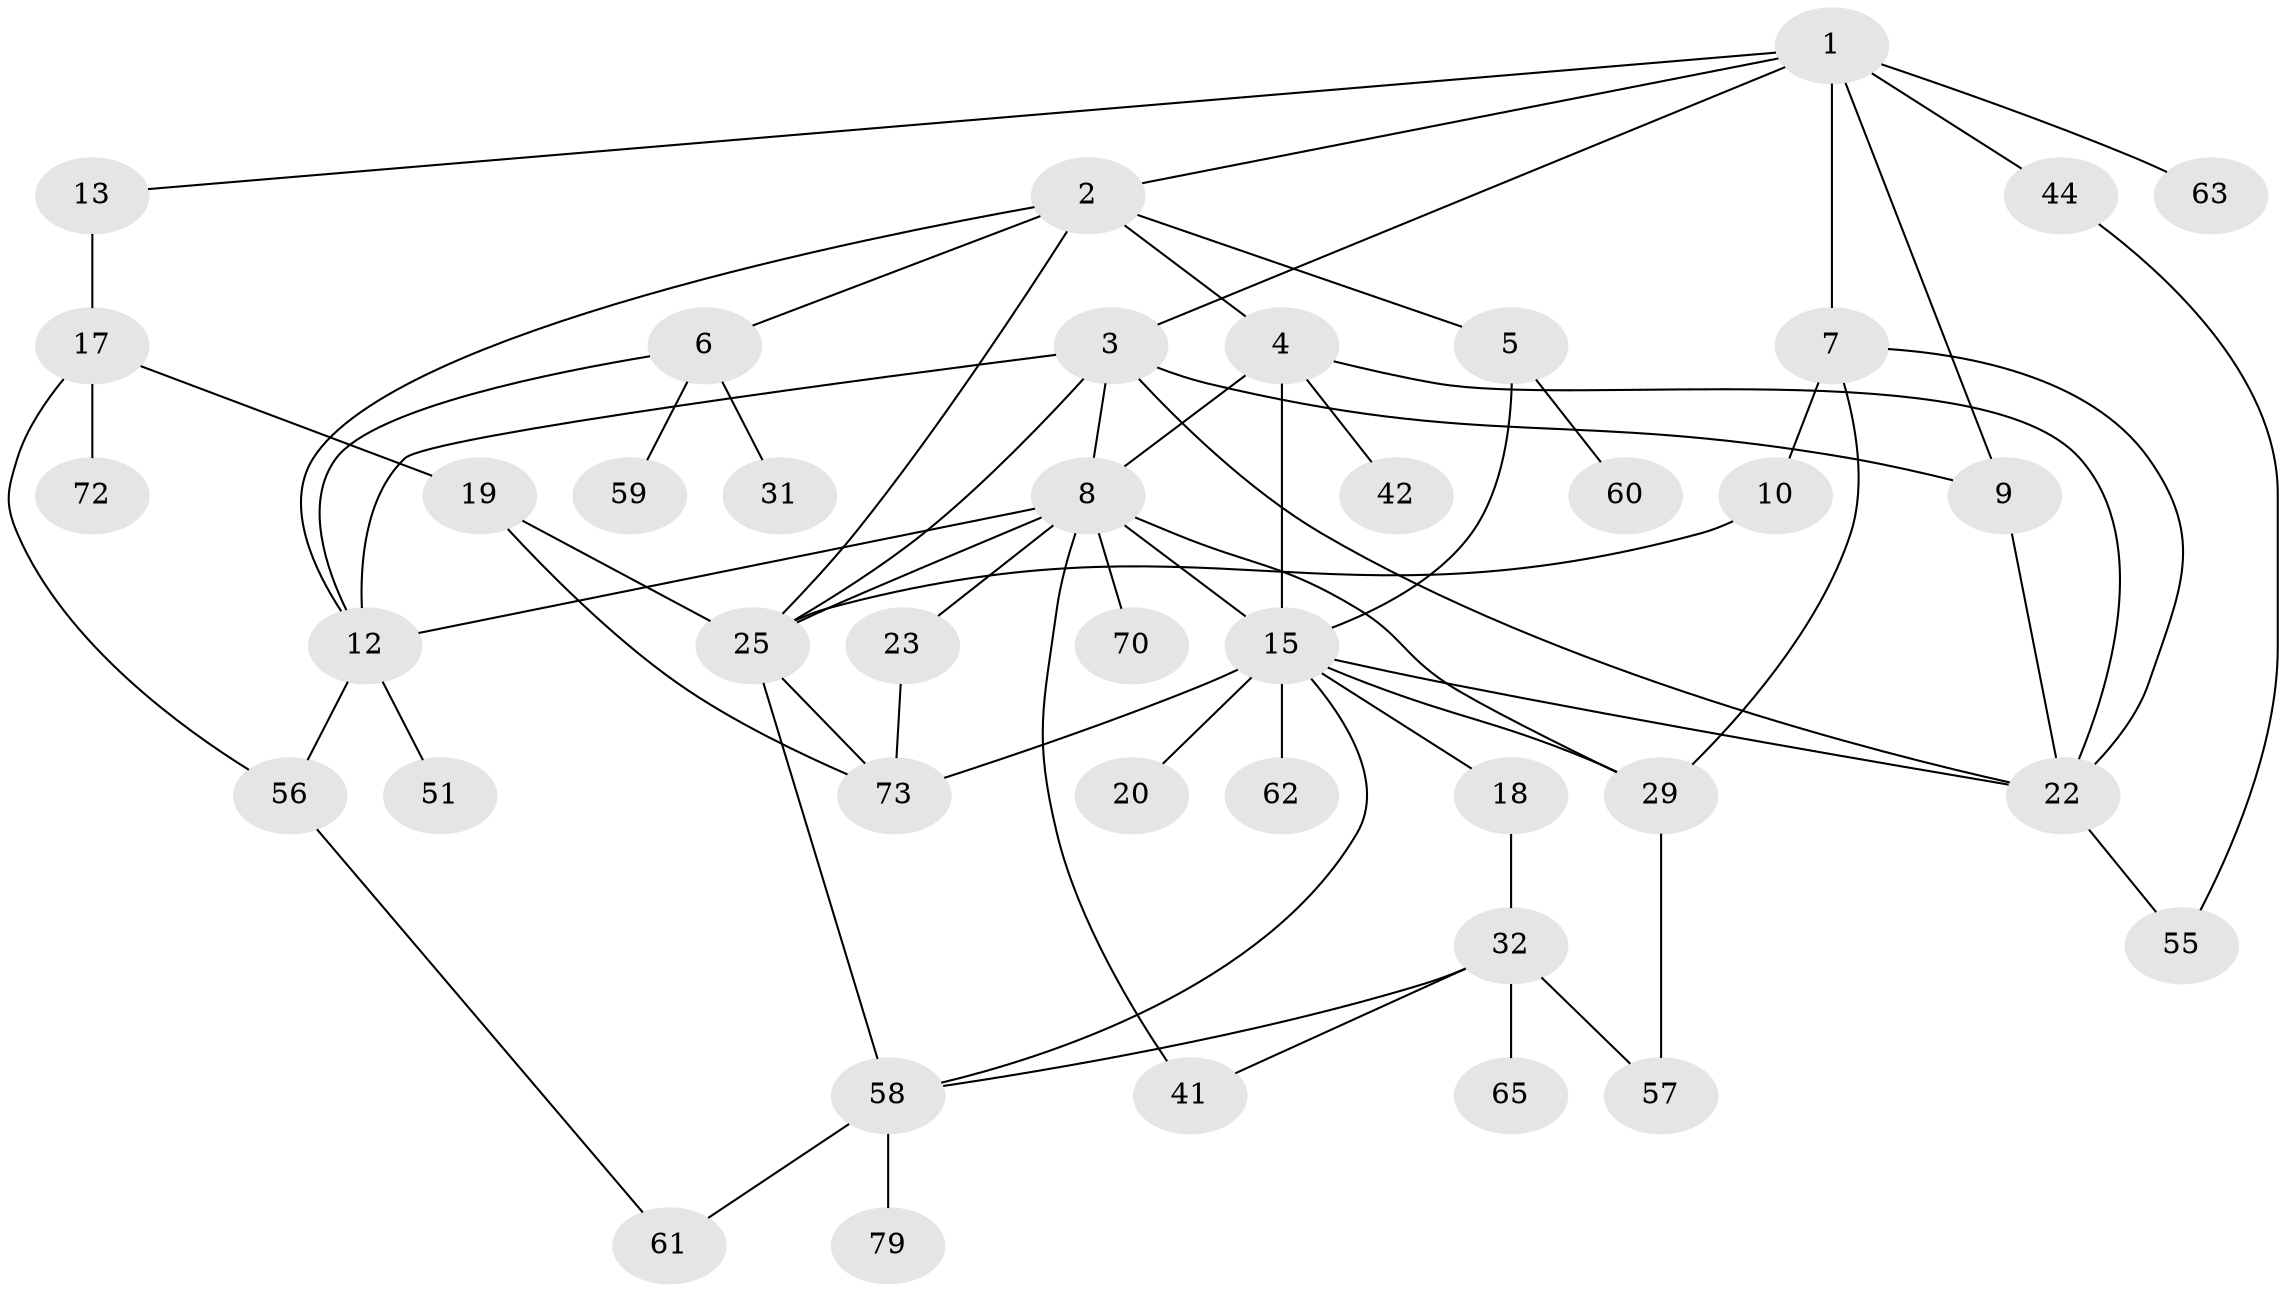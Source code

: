 // original degree distribution, {7: 0.012048192771084338, 6: 0.012048192771084338, 3: 0.1927710843373494, 5: 0.060240963855421686, 2: 0.3132530120481928, 4: 0.18072289156626506, 1: 0.21686746987951808, 8: 0.012048192771084338}
// Generated by graph-tools (version 1.1) at 2025/13/03/09/25 04:13:33]
// undirected, 41 vertices, 67 edges
graph export_dot {
graph [start="1"]
  node [color=gray90,style=filled];
  1;
  2;
  3 [super="+26"];
  4;
  5 [super="+27"];
  6 [super="+11+14"];
  7 [super="+83"];
  8 [super="+21+30"];
  9 [super="+64+52"];
  10;
  12 [super="+33+46"];
  13 [super="+16+47"];
  15 [super="+49+34"];
  17 [super="+28"];
  18;
  19;
  20;
  22 [super="+40+37+43"];
  23;
  25 [super="+74+38"];
  29 [super="+66"];
  31;
  32 [super="+45"];
  41;
  42;
  44;
  51;
  55;
  56 [super="+68"];
  57;
  58 [super="+71"];
  59;
  60;
  61;
  62;
  63;
  65;
  70;
  72;
  73 [super="+80"];
  79;
  1 -- 2;
  1 -- 3;
  1 -- 7;
  1 -- 13;
  1 -- 44;
  1 -- 63;
  1 -- 9;
  2 -- 4;
  2 -- 5;
  2 -- 6;
  2 -- 25;
  2 -- 12;
  3 -- 9;
  3 -- 22;
  3 -- 8;
  3 -- 25;
  3 -- 12;
  4 -- 8;
  4 -- 15;
  4 -- 22;
  4 -- 42;
  5 -- 60;
  5 -- 15;
  6 -- 12;
  6 -- 59;
  6 -- 31;
  7 -- 10;
  7 -- 29;
  7 -- 22;
  8 -- 23;
  8 -- 41;
  8 -- 29;
  8 -- 15;
  8 -- 70;
  8 -- 12 [weight=2];
  8 -- 25;
  9 -- 22;
  10 -- 25;
  12 -- 51;
  12 -- 56;
  13 -- 17 [weight=2];
  15 -- 18;
  15 -- 20;
  15 -- 29;
  15 -- 58;
  15 -- 73;
  15 -- 62;
  15 -- 22;
  17 -- 19;
  17 -- 56;
  17 -- 72;
  18 -- 32;
  19 -- 73;
  19 -- 25;
  22 -- 55;
  23 -- 73;
  25 -- 73;
  25 -- 58;
  29 -- 57;
  32 -- 65;
  32 -- 41;
  32 -- 58;
  32 -- 57;
  44 -- 55;
  56 -- 61;
  58 -- 61;
  58 -- 79;
}
